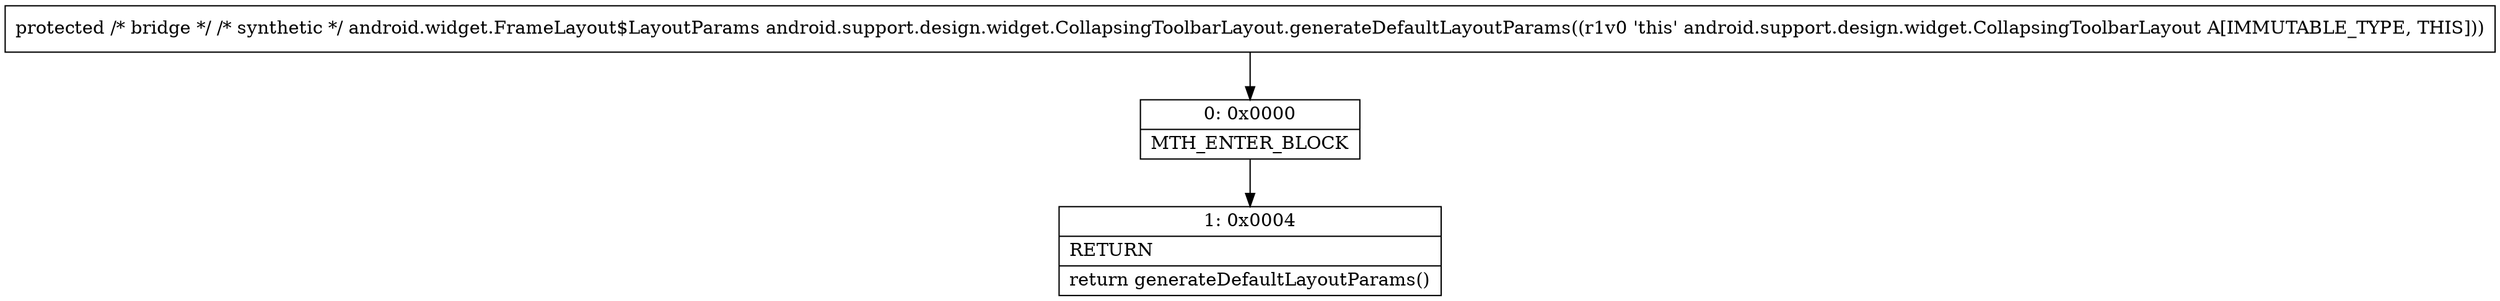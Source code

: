 digraph "CFG forandroid.support.design.widget.CollapsingToolbarLayout.generateDefaultLayoutParams()Landroid\/widget\/FrameLayout$LayoutParams;" {
Node_0 [shape=record,label="{0\:\ 0x0000|MTH_ENTER_BLOCK\l}"];
Node_1 [shape=record,label="{1\:\ 0x0004|RETURN\l|return generateDefaultLayoutParams()\l}"];
MethodNode[shape=record,label="{protected \/* bridge *\/ \/* synthetic *\/ android.widget.FrameLayout$LayoutParams android.support.design.widget.CollapsingToolbarLayout.generateDefaultLayoutParams((r1v0 'this' android.support.design.widget.CollapsingToolbarLayout A[IMMUTABLE_TYPE, THIS])) }"];
MethodNode -> Node_0;
Node_0 -> Node_1;
}

